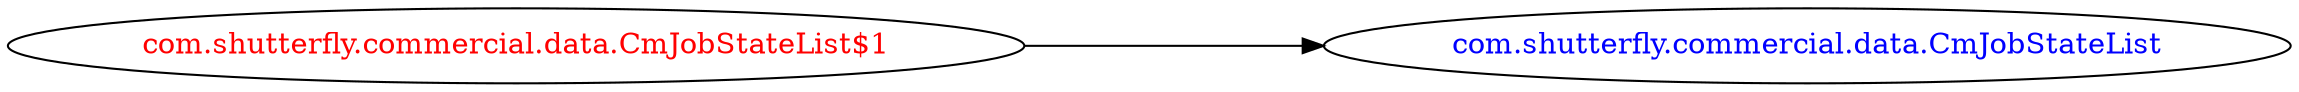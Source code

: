 digraph dependencyGraph {
 concentrate=true;
 ranksep="2.0";
 rankdir="LR"; 
 splines="ortho";
"com.shutterfly.commercial.data.CmJobStateList$1" [fontcolor="red"];
"com.shutterfly.commercial.data.CmJobStateList" [ fontcolor="blue" ];
"com.shutterfly.commercial.data.CmJobStateList$1"->"com.shutterfly.commercial.data.CmJobStateList";
}